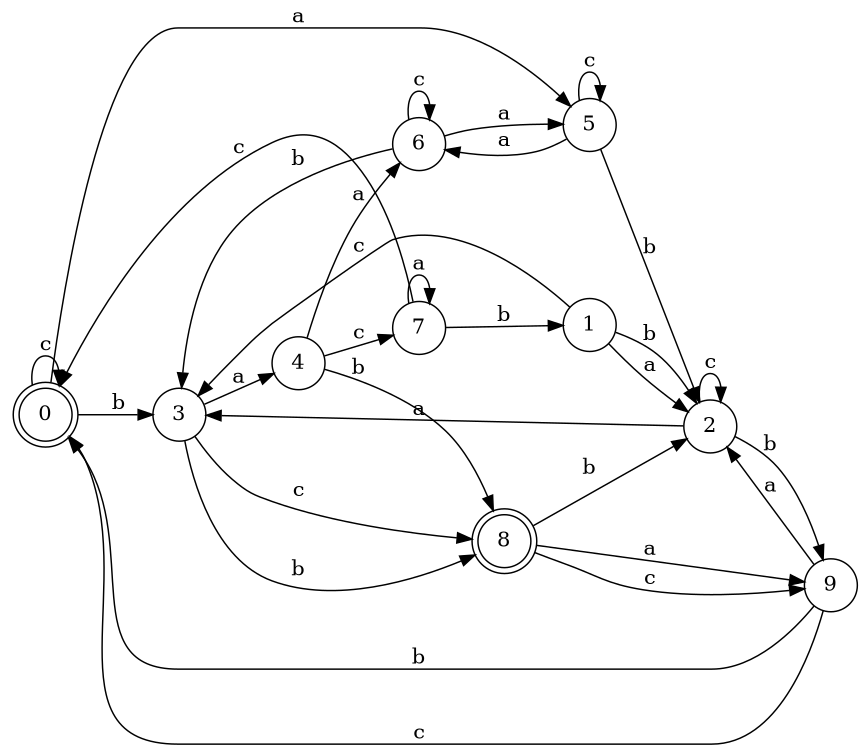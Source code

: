 digraph n8_8 {
__start0 [label="" shape="none"];

rankdir=LR;
size="8,5";

s0 [style="rounded,filled", color="black", fillcolor="white" shape="doublecircle", label="0"];
s1 [style="filled", color="black", fillcolor="white" shape="circle", label="1"];
s2 [style="filled", color="black", fillcolor="white" shape="circle", label="2"];
s3 [style="filled", color="black", fillcolor="white" shape="circle", label="3"];
s4 [style="filled", color="black", fillcolor="white" shape="circle", label="4"];
s5 [style="filled", color="black", fillcolor="white" shape="circle", label="5"];
s6 [style="filled", color="black", fillcolor="white" shape="circle", label="6"];
s7 [style="filled", color="black", fillcolor="white" shape="circle", label="7"];
s8 [style="rounded,filled", color="black", fillcolor="white" shape="doublecircle", label="8"];
s9 [style="filled", color="black", fillcolor="white" shape="circle", label="9"];
s0 -> s5 [label="a"];
s0 -> s3 [label="b"];
s0 -> s0 [label="c"];
s1 -> s2 [label="a"];
s1 -> s2 [label="b"];
s1 -> s3 [label="c"];
s2 -> s3 [label="a"];
s2 -> s9 [label="b"];
s2 -> s2 [label="c"];
s3 -> s4 [label="a"];
s3 -> s8 [label="b"];
s3 -> s8 [label="c"];
s4 -> s6 [label="a"];
s4 -> s8 [label="b"];
s4 -> s7 [label="c"];
s5 -> s6 [label="a"];
s5 -> s2 [label="b"];
s5 -> s5 [label="c"];
s6 -> s5 [label="a"];
s6 -> s3 [label="b"];
s6 -> s6 [label="c"];
s7 -> s7 [label="a"];
s7 -> s1 [label="b"];
s7 -> s0 [label="c"];
s8 -> s9 [label="a"];
s8 -> s2 [label="b"];
s8 -> s9 [label="c"];
s9 -> s2 [label="a"];
s9 -> s0 [label="b"];
s9 -> s0 [label="c"];

}